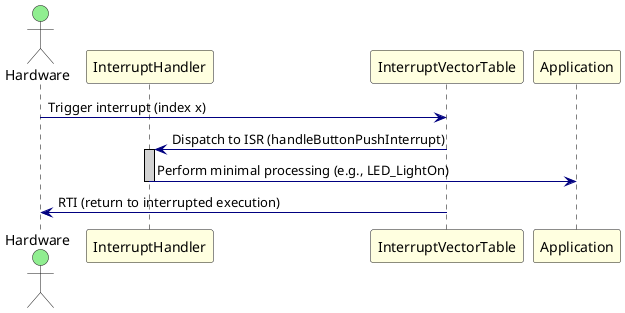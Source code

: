 @startuml InterruptPattern_SequenceDiagram

skinparam sequence {
    ActorBackgroundColor LightGreen
    ParticipantBackgroundColor LightYellow
    LifeLineBorderColor Black
    LifeLineBackgroundColor LightGray
    ArrowColor Navy
}

actor Hardware
participant "InterruptHandler" as IH
participant "InterruptVectorTable" as IVT
participant "Application" as App

' Interrupt occurs:
Hardware -> IVT : Trigger interrupt (index x)
IVT -> IH : Dispatch to ISR (handleButtonPushInterrupt)
activate IH
IH -> App : Perform minimal processing (e.g., LED_LightOn)
deactivate IH
' Return from interrupt:
IVT -> Hardware : RTI (return to interrupted execution)

@enduml
